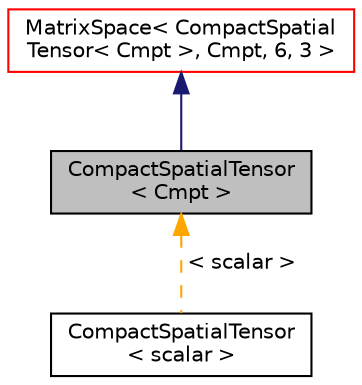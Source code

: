 digraph "CompactSpatialTensor&lt; Cmpt &gt;"
{
  bgcolor="transparent";
  edge [fontname="Helvetica",fontsize="10",labelfontname="Helvetica",labelfontsize="10"];
  node [fontname="Helvetica",fontsize="10",shape=record];
  Node0 [label="CompactSpatialTensor\l\< Cmpt \>",height=0.2,width=0.4,color="black", fillcolor="grey75", style="filled", fontcolor="black"];
  Node1 -> Node0 [dir="back",color="midnightblue",fontsize="10",style="solid",fontname="Helvetica"];
  Node1 [label="MatrixSpace\< CompactSpatial\lTensor\< Cmpt \>, Cmpt, 6, 3 \>",height=0.2,width=0.4,color="red",URL="$a28917.html"];
  Node0 -> Node6 [dir="back",color="orange",fontsize="10",style="dashed",label=" \< scalar \>" ,fontname="Helvetica"];
  Node6 [label="CompactSpatialTensor\l\< scalar \>",height=0.2,width=0.4,color="black",URL="$a29405.html"];
}
